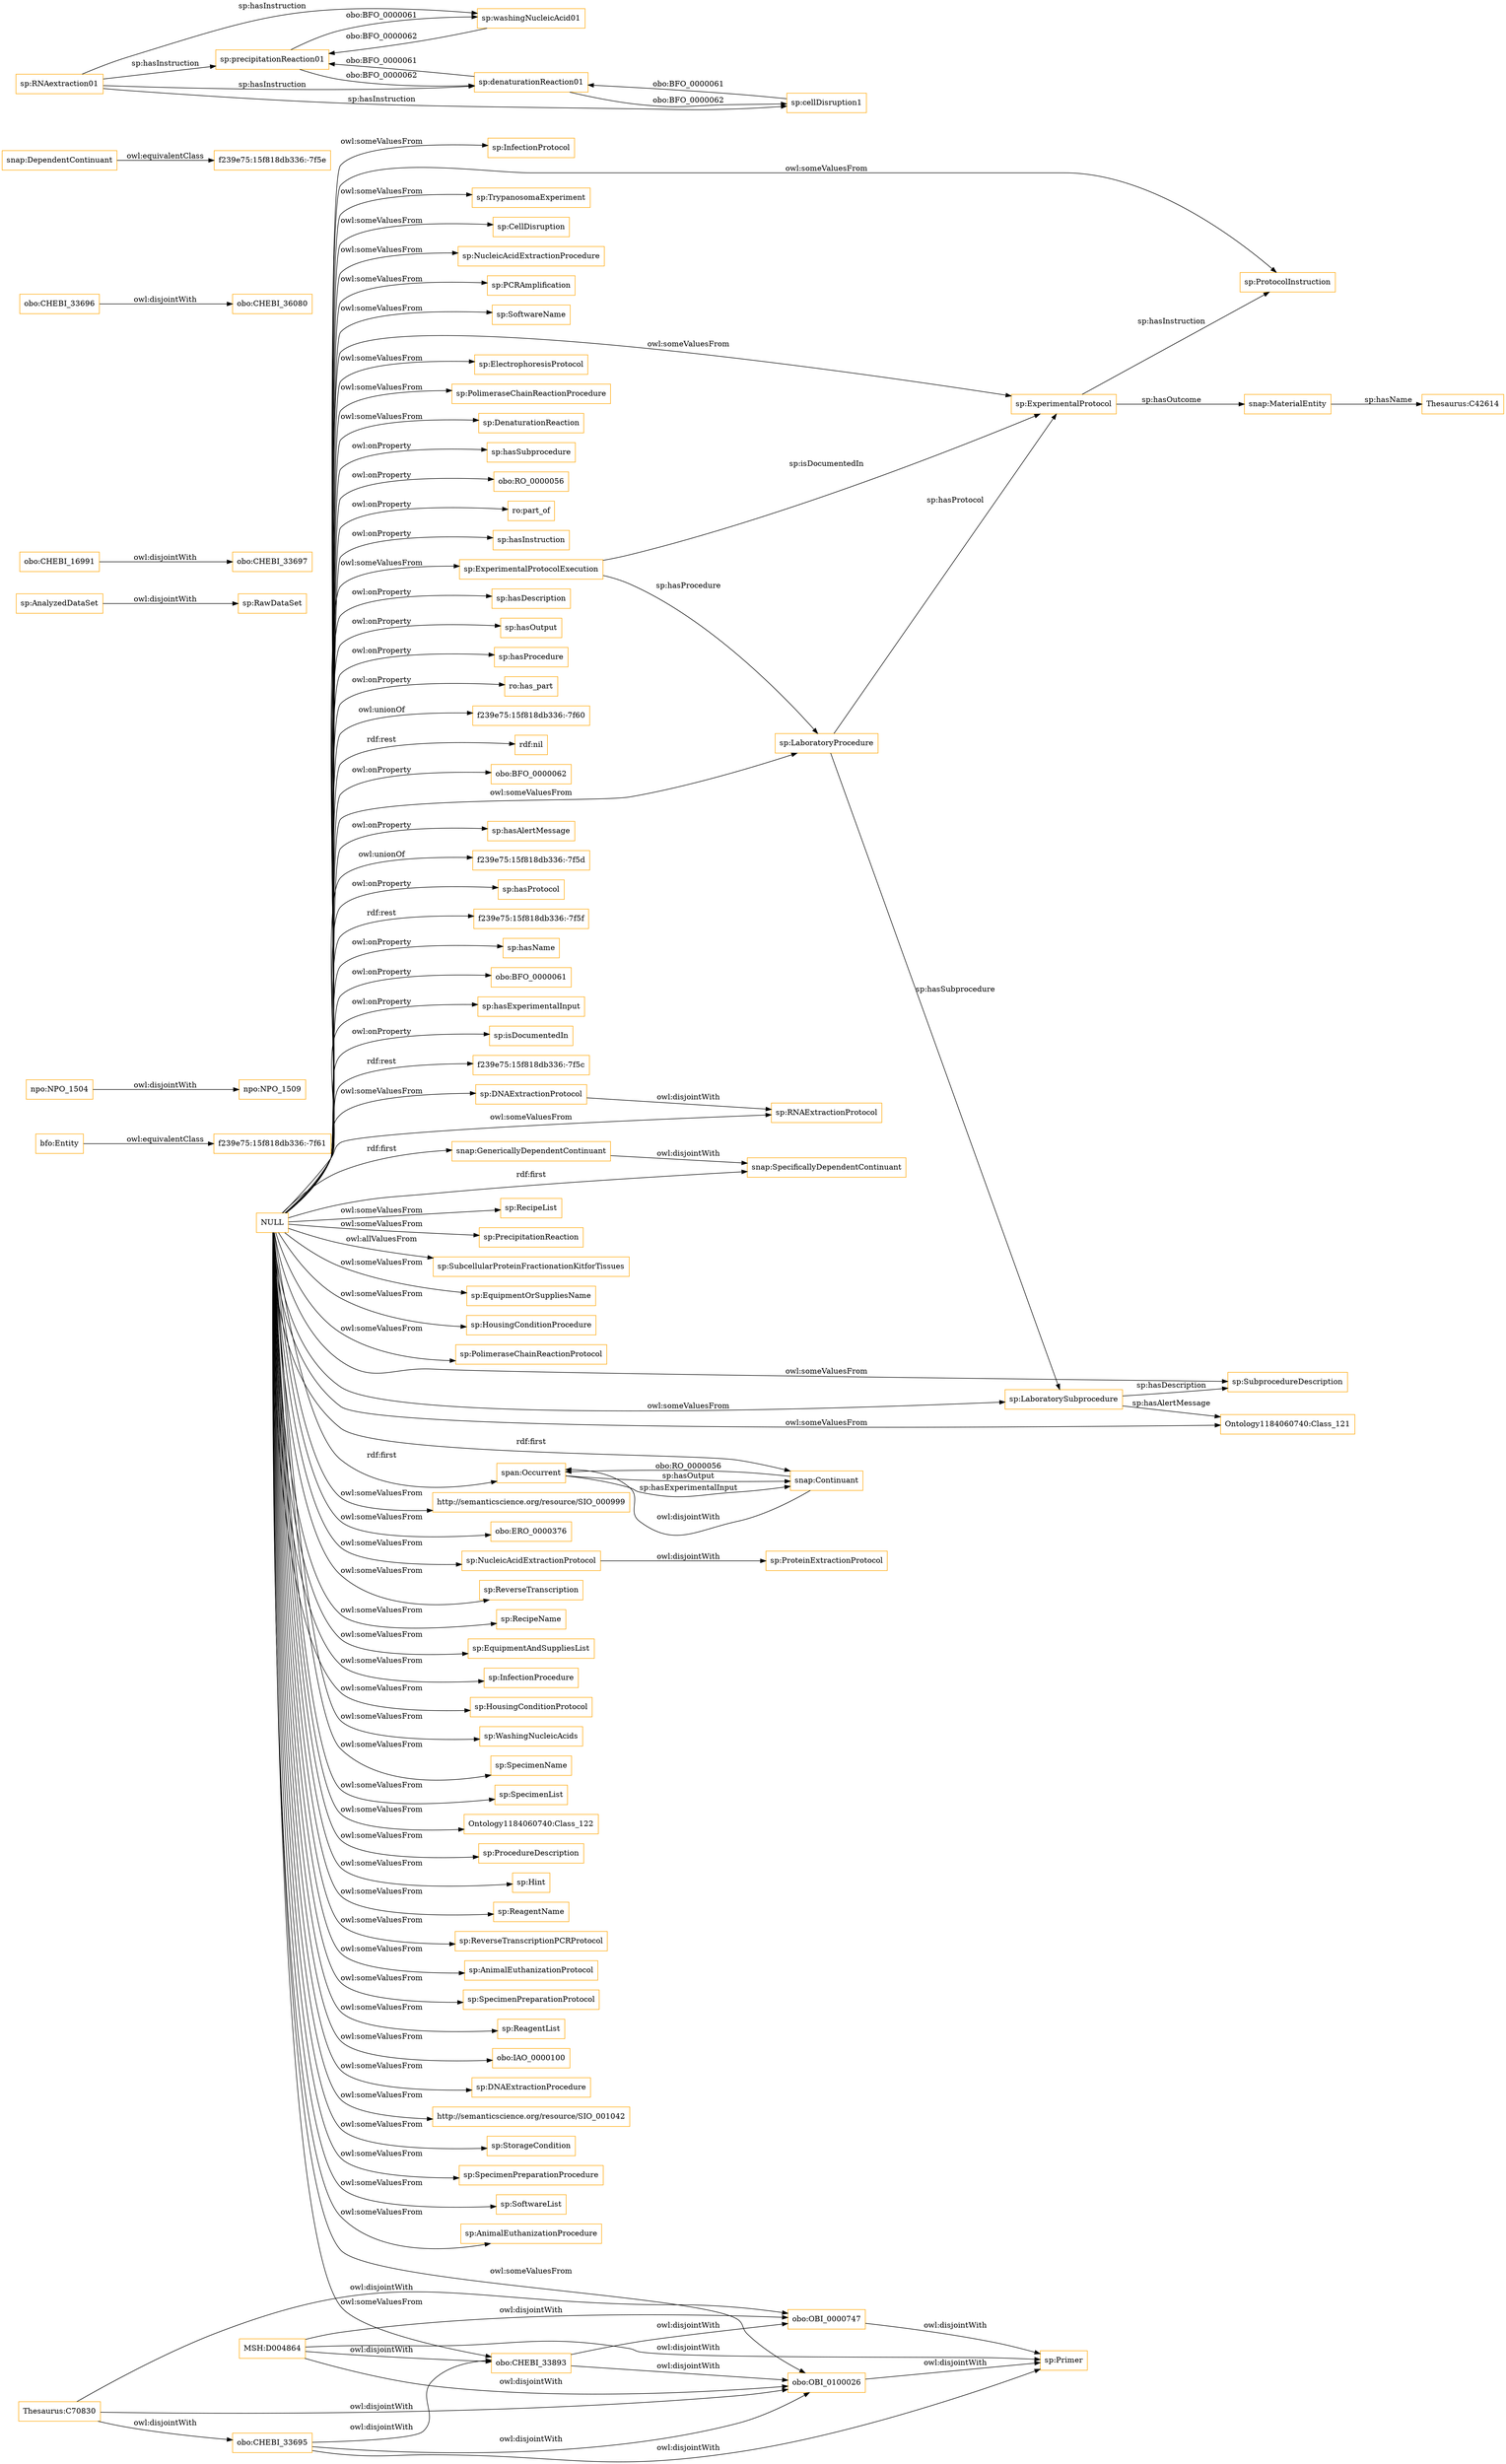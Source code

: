 digraph ar2dtool_diagram { 
rankdir=LR;
size="1501"
node [shape = rectangle, color="orange"]; "sp:LaboratoryProcedure" "sp:RecipeList" "sp:PrecipitationReaction" "bfo:Entity" "npo:NPO_1504" "sp:SubcellularProteinFractionationKitforTissues" "sp:EquipmentOrSuppliesName" "sp:HousingConditionProcedure" "Thesaurus:C70830" "sp:PolimeraseChainReactionProtocol" "sp:RNAExtractionProtocol" "sp:SubprocedureDescription" "sp:ProtocolInstruction" "sp:RawDataSet" "http://semanticscience.org/resource/SIO_000999" "obo:OBI_0000747" "obo:ERO_0000376" "obo:CHEBI_16991" "obo:CHEBI_33695" "f239e75:15f818db336:-7f61" "span:Occurrent" "sp:ReverseTranscription" "Thesaurus:C42614" "sp:RecipeName" "sp:AnalyzedDataSet" "snap:MaterialEntity" "sp:EquipmentAndSuppliesList" "sp:InfectionProcedure" "sp:HousingConditionProtocol" "sp:WashingNucleicAcids" "obo:CHEBI_33697" "sp:SpecimenName" "sp:SpecimenList" "snap:Continuant" "sp:ExperimentalProtocolExecution" "MSH:D004864" "npo:NPO_1509" "Ontology1184060740:Class_122" "sp:ProcedureDescription" "sp:Hint" "sp:ReagentName" "sp:ReverseTranscriptionPCRProtocol" "sp:AnimalEuthanizationProtocol" "sp:SpecimenPreparationProtocol" "sp:ReagentList" "obo:IAO_0000100" "sp:DNAExtractionProcedure" "http://semanticscience.org/resource/SIO_001042" "sp:StorageCondition" "sp:SpecimenPreparationProcedure" "obo:CHEBI_36080" "sp:SoftwareList" "sp:ExperimentalProtocol" "sp:AnimalEuthanizationProcedure" "sp:InfectionProtocol" "sp:NucleicAcidExtractionProtocol" "sp:TrypanosomaExperiment" "obo:CHEBI_33696" "obo:CHEBI_33893" "sp:DNAExtractionProtocol" "snap:SpecificallyDependentContinuant" "Ontology1184060740:Class_121" "sp:CellDisruption" "f239e75:15f818db336:-7f5e" "snap:GenericallyDependentContinuant" "sp:NucleicAcidExtractionProcedure" "obo:OBI_0100026" "sp:LaboratorySubprocedure" "sp:ProteinExtractionProtocol" "sp:PCRAmplification" "sp:Primer" "sp:SoftwareName" "snap:DependentContinuant" "sp:ElectrophoresisProtocol" "sp:PolimeraseChainReactionProcedure" "sp:DenaturationReaction" ; /*classes style*/
	"NULL" -> "sp:hasSubprocedure" [ label = "owl:onProperty" ];
	"NULL" -> "sp:EquipmentAndSuppliesList" [ label = "owl:someValuesFrom" ];
	"NULL" -> "sp:LaboratorySubprocedure" [ label = "owl:someValuesFrom" ];
	"NULL" -> "obo:RO_0000056" [ label = "owl:onProperty" ];
	"NULL" -> "sp:ReagentName" [ label = "owl:someValuesFrom" ];
	"NULL" -> "sp:EquipmentOrSuppliesName" [ label = "owl:someValuesFrom" ];
	"NULL" -> "sp:ProcedureDescription" [ label = "owl:someValuesFrom" ];
	"NULL" -> "sp:StorageCondition" [ label = "owl:someValuesFrom" ];
	"NULL" -> "sp:SubprocedureDescription" [ label = "owl:someValuesFrom" ];
	"NULL" -> "sp:ExperimentalProtocol" [ label = "owl:someValuesFrom" ];
	"NULL" -> "sp:CellDisruption" [ label = "owl:someValuesFrom" ];
	"NULL" -> "sp:ProtocolInstruction" [ label = "owl:someValuesFrom" ];
	"NULL" -> "sp:Hint" [ label = "owl:someValuesFrom" ];
	"NULL" -> "ro:part_of" [ label = "owl:onProperty" ];
	"NULL" -> "sp:DNAExtractionProcedure" [ label = "owl:someValuesFrom" ];
	"NULL" -> "sp:PCRAmplification" [ label = "owl:someValuesFrom" ];
	"NULL" -> "sp:hasInstruction" [ label = "owl:onProperty" ];
	"NULL" -> "span:Occurrent" [ label = "rdf:first" ];
	"NULL" -> "sp:hasDescription" [ label = "owl:onProperty" ];
	"NULL" -> "sp:InfectionProcedure" [ label = "owl:someValuesFrom" ];
	"NULL" -> "sp:ElectrophoresisProtocol" [ label = "owl:someValuesFrom" ];
	"NULL" -> "sp:AnimalEuthanizationProtocol" [ label = "owl:someValuesFrom" ];
	"NULL" -> "sp:hasOutput" [ label = "owl:onProperty" ];
	"NULL" -> "sp:hasProcedure" [ label = "owl:onProperty" ];
	"NULL" -> "sp:NucleicAcidExtractionProcedure" [ label = "owl:someValuesFrom" ];
	"NULL" -> "Ontology1184060740:Class_122" [ label = "owl:someValuesFrom" ];
	"NULL" -> "sp:SoftwareList" [ label = "owl:someValuesFrom" ];
	"NULL" -> "sp:PrecipitationReaction" [ label = "owl:someValuesFrom" ];
	"NULL" -> "sp:SubcellularProteinFractionationKitforTissues" [ label = "owl:allValuesFrom" ];
	"NULL" -> "sp:AnimalEuthanizationProcedure" [ label = "owl:someValuesFrom" ];
	"NULL" -> "ro:has_part" [ label = "owl:onProperty" ];
	"NULL" -> "snap:SpecificallyDependentContinuant" [ label = "rdf:first" ];
	"NULL" -> "sp:RNAExtractionProtocol" [ label = "owl:someValuesFrom" ];
	"NULL" -> "sp:ReagentList" [ label = "owl:someValuesFrom" ];
	"NULL" -> "sp:NucleicAcidExtractionProtocol" [ label = "owl:someValuesFrom" ];
	"NULL" -> "f239e75:15f818db336:-7f60" [ label = "owl:unionOf" ];
	"NULL" -> "snap:GenericallyDependentContinuant" [ label = "rdf:first" ];
	"NULL" -> "sp:HousingConditionProcedure" [ label = "owl:someValuesFrom" ];
	"NULL" -> "rdf:nil" [ label = "rdf:rest" ];
	"NULL" -> "obo:ERO_0000376" [ label = "owl:someValuesFrom" ];
	"NULL" -> "obo:BFO_0000062" [ label = "owl:onProperty" ];
	"NULL" -> "http://semanticscience.org/resource/SIO_001042" [ label = "owl:someValuesFrom" ];
	"NULL" -> "sp:DNAExtractionProtocol" [ label = "owl:someValuesFrom" ];
	"NULL" -> "sp:HousingConditionProtocol" [ label = "owl:someValuesFrom" ];
	"NULL" -> "sp:ReverseTranscriptionPCRProtocol" [ label = "owl:someValuesFrom" ];
	"NULL" -> "sp:RecipeList" [ label = "owl:someValuesFrom" ];
	"NULL" -> "sp:InfectionProtocol" [ label = "owl:someValuesFrom" ];
	"NULL" -> "sp:WashingNucleicAcids" [ label = "owl:someValuesFrom" ];
	"NULL" -> "http://semanticscience.org/resource/SIO_000999" [ label = "owl:someValuesFrom" ];
	"NULL" -> "sp:TrypanosomaExperiment" [ label = "owl:someValuesFrom" ];
	"NULL" -> "sp:SoftwareName" [ label = "owl:someValuesFrom" ];
	"NULL" -> "sp:hasAlertMessage" [ label = "owl:onProperty" ];
	"NULL" -> "obo:OBI_0100026" [ label = "owl:someValuesFrom" ];
	"NULL" -> "sp:ExperimentalProtocolExecution" [ label = "owl:someValuesFrom" ];
	"NULL" -> "sp:SpecimenName" [ label = "owl:someValuesFrom" ];
	"NULL" -> "sp:SpecimenPreparationProtocol" [ label = "owl:someValuesFrom" ];
	"NULL" -> "sp:SpecimenList" [ label = "owl:someValuesFrom" ];
	"NULL" -> "sp:DenaturationReaction" [ label = "owl:someValuesFrom" ];
	"NULL" -> "f239e75:15f818db336:-7f5d" [ label = "owl:unionOf" ];
	"NULL" -> "sp:LaboratoryProcedure" [ label = "owl:someValuesFrom" ];
	"NULL" -> "sp:hasProtocol" [ label = "owl:onProperty" ];
	"NULL" -> "obo:IAO_0000100" [ label = "owl:someValuesFrom" ];
	"NULL" -> "Ontology1184060740:Class_121" [ label = "owl:someValuesFrom" ];
	"NULL" -> "f239e75:15f818db336:-7f5f" [ label = "rdf:rest" ];
	"NULL" -> "sp:ReverseTranscription" [ label = "owl:someValuesFrom" ];
	"NULL" -> "sp:hasName" [ label = "owl:onProperty" ];
	"NULL" -> "obo:BFO_0000061" [ label = "owl:onProperty" ];
	"NULL" -> "obo:CHEBI_33893" [ label = "owl:someValuesFrom" ];
	"NULL" -> "sp:hasExperimentalInput" [ label = "owl:onProperty" ];
	"NULL" -> "snap:Continuant" [ label = "rdf:first" ];
	"NULL" -> "sp:SpecimenPreparationProcedure" [ label = "owl:someValuesFrom" ];
	"NULL" -> "sp:PolimeraseChainReactionProtocol" [ label = "owl:someValuesFrom" ];
	"NULL" -> "sp:isDocumentedIn" [ label = "owl:onProperty" ];
	"NULL" -> "sp:RecipeName" [ label = "owl:someValuesFrom" ];
	"NULL" -> "sp:PolimeraseChainReactionProcedure" [ label = "owl:someValuesFrom" ];
	"NULL" -> "f239e75:15f818db336:-7f5c" [ label = "rdf:rest" ];
	"Thesaurus:C70830" -> "obo:OBI_0100026" [ label = "owl:disjointWith" ];
	"Thesaurus:C70830" -> "obo:OBI_0000747" [ label = "owl:disjointWith" ];
	"Thesaurus:C70830" -> "obo:CHEBI_33695" [ label = "owl:disjointWith" ];
	"obo:CHEBI_33695" -> "sp:Primer" [ label = "owl:disjointWith" ];
	"obo:CHEBI_33695" -> "obo:OBI_0100026" [ label = "owl:disjointWith" ];
	"obo:CHEBI_33695" -> "obo:CHEBI_33893" [ label = "owl:disjointWith" ];
	"sp:AnalyzedDataSet" -> "sp:RawDataSet" [ label = "owl:disjointWith" ];
	"obo:CHEBI_33893" -> "obo:OBI_0100026" [ label = "owl:disjointWith" ];
	"obo:CHEBI_33893" -> "obo:OBI_0000747" [ label = "owl:disjointWith" ];
	"sp:DNAExtractionProtocol" -> "sp:RNAExtractionProtocol" [ label = "owl:disjointWith" ];
	"sp:precipitationReaction01" -> "sp:denaturationReaction01" [ label = "obo:BFO_0000062" ];
	"sp:precipitationReaction01" -> "sp:washingNucleicAcid01" [ label = "obo:BFO_0000061" ];
	"sp:NucleicAcidExtractionProtocol" -> "sp:ProteinExtractionProtocol" [ label = "owl:disjointWith" ];
	"sp:washingNucleicAcid01" -> "sp:precipitationReaction01" [ label = "obo:BFO_0000062" ];
	"MSH:D004864" -> "sp:Primer" [ label = "owl:disjointWith" ];
	"MSH:D004864" -> "obo:OBI_0100026" [ label = "owl:disjointWith" ];
	"MSH:D004864" -> "obo:CHEBI_33893" [ label = "owl:disjointWith" ];
	"MSH:D004864" -> "obo:OBI_0000747" [ label = "owl:disjointWith" ];
	"snap:GenericallyDependentContinuant" -> "snap:SpecificallyDependentContinuant" [ label = "owl:disjointWith" ];
	"snap:DependentContinuant" -> "f239e75:15f818db336:-7f5e" [ label = "owl:equivalentClass" ];
	"sp:cellDisruption1" -> "sp:denaturationReaction01" [ label = "obo:BFO_0000061" ];
	"sp:denaturationReaction01" -> "sp:cellDisruption1" [ label = "obo:BFO_0000062" ];
	"sp:denaturationReaction01" -> "sp:precipitationReaction01" [ label = "obo:BFO_0000061" ];
	"obo:OBI_0100026" -> "sp:Primer" [ label = "owl:disjointWith" ];
	"bfo:Entity" -> "f239e75:15f818db336:-7f61" [ label = "owl:equivalentClass" ];
	"obo:OBI_0000747" -> "sp:Primer" [ label = "owl:disjointWith" ];
	"npo:NPO_1504" -> "npo:NPO_1509" [ label = "owl:disjointWith" ];
	"snap:Continuant" -> "span:Occurrent" [ label = "owl:disjointWith" ];
	"sp:RNAextraction01" -> "sp:washingNucleicAcid01" [ label = "sp:hasInstruction" ];
	"sp:RNAextraction01" -> "sp:precipitationReaction01" [ label = "sp:hasInstruction" ];
	"sp:RNAextraction01" -> "sp:denaturationReaction01" [ label = "sp:hasInstruction" ];
	"sp:RNAextraction01" -> "sp:cellDisruption1" [ label = "sp:hasInstruction" ];
	"obo:CHEBI_33696" -> "obo:CHEBI_36080" [ label = "owl:disjointWith" ];
	"obo:CHEBI_16991" -> "obo:CHEBI_33697" [ label = "owl:disjointWith" ];
	"sp:LaboratoryProcedure" -> "sp:LaboratorySubprocedure" [ label = "sp:hasSubprocedure" ];
	"span:Occurrent" -> "snap:Continuant" [ label = "sp:hasOutput" ];
	"snap:MaterialEntity" -> "Thesaurus:C42614" [ label = "sp:hasName" ];
	"sp:LaboratoryProcedure" -> "sp:ExperimentalProtocol" [ label = "sp:hasProtocol" ];
	"sp:ExperimentalProtocol" -> "sp:ProtocolInstruction" [ label = "sp:hasInstruction" ];
	"sp:ExperimentalProtocolExecution" -> "sp:LaboratoryProcedure" [ label = "sp:hasProcedure" ];
	"sp:LaboratorySubprocedure" -> "Ontology1184060740:Class_121" [ label = "sp:hasAlertMessage" ];
	"span:Occurrent" -> "snap:Continuant" [ label = "sp:hasExperimentalInput" ];
	"sp:ExperimentalProtocolExecution" -> "sp:ExperimentalProtocol" [ label = "sp:isDocumentedIn" ];
	"snap:Continuant" -> "span:Occurrent" [ label = "obo:RO_0000056" ];
	"sp:ExperimentalProtocol" -> "snap:MaterialEntity" [ label = "sp:hasOutcome" ];
	"sp:LaboratorySubprocedure" -> "sp:SubprocedureDescription" [ label = "sp:hasDescription" ];

}
